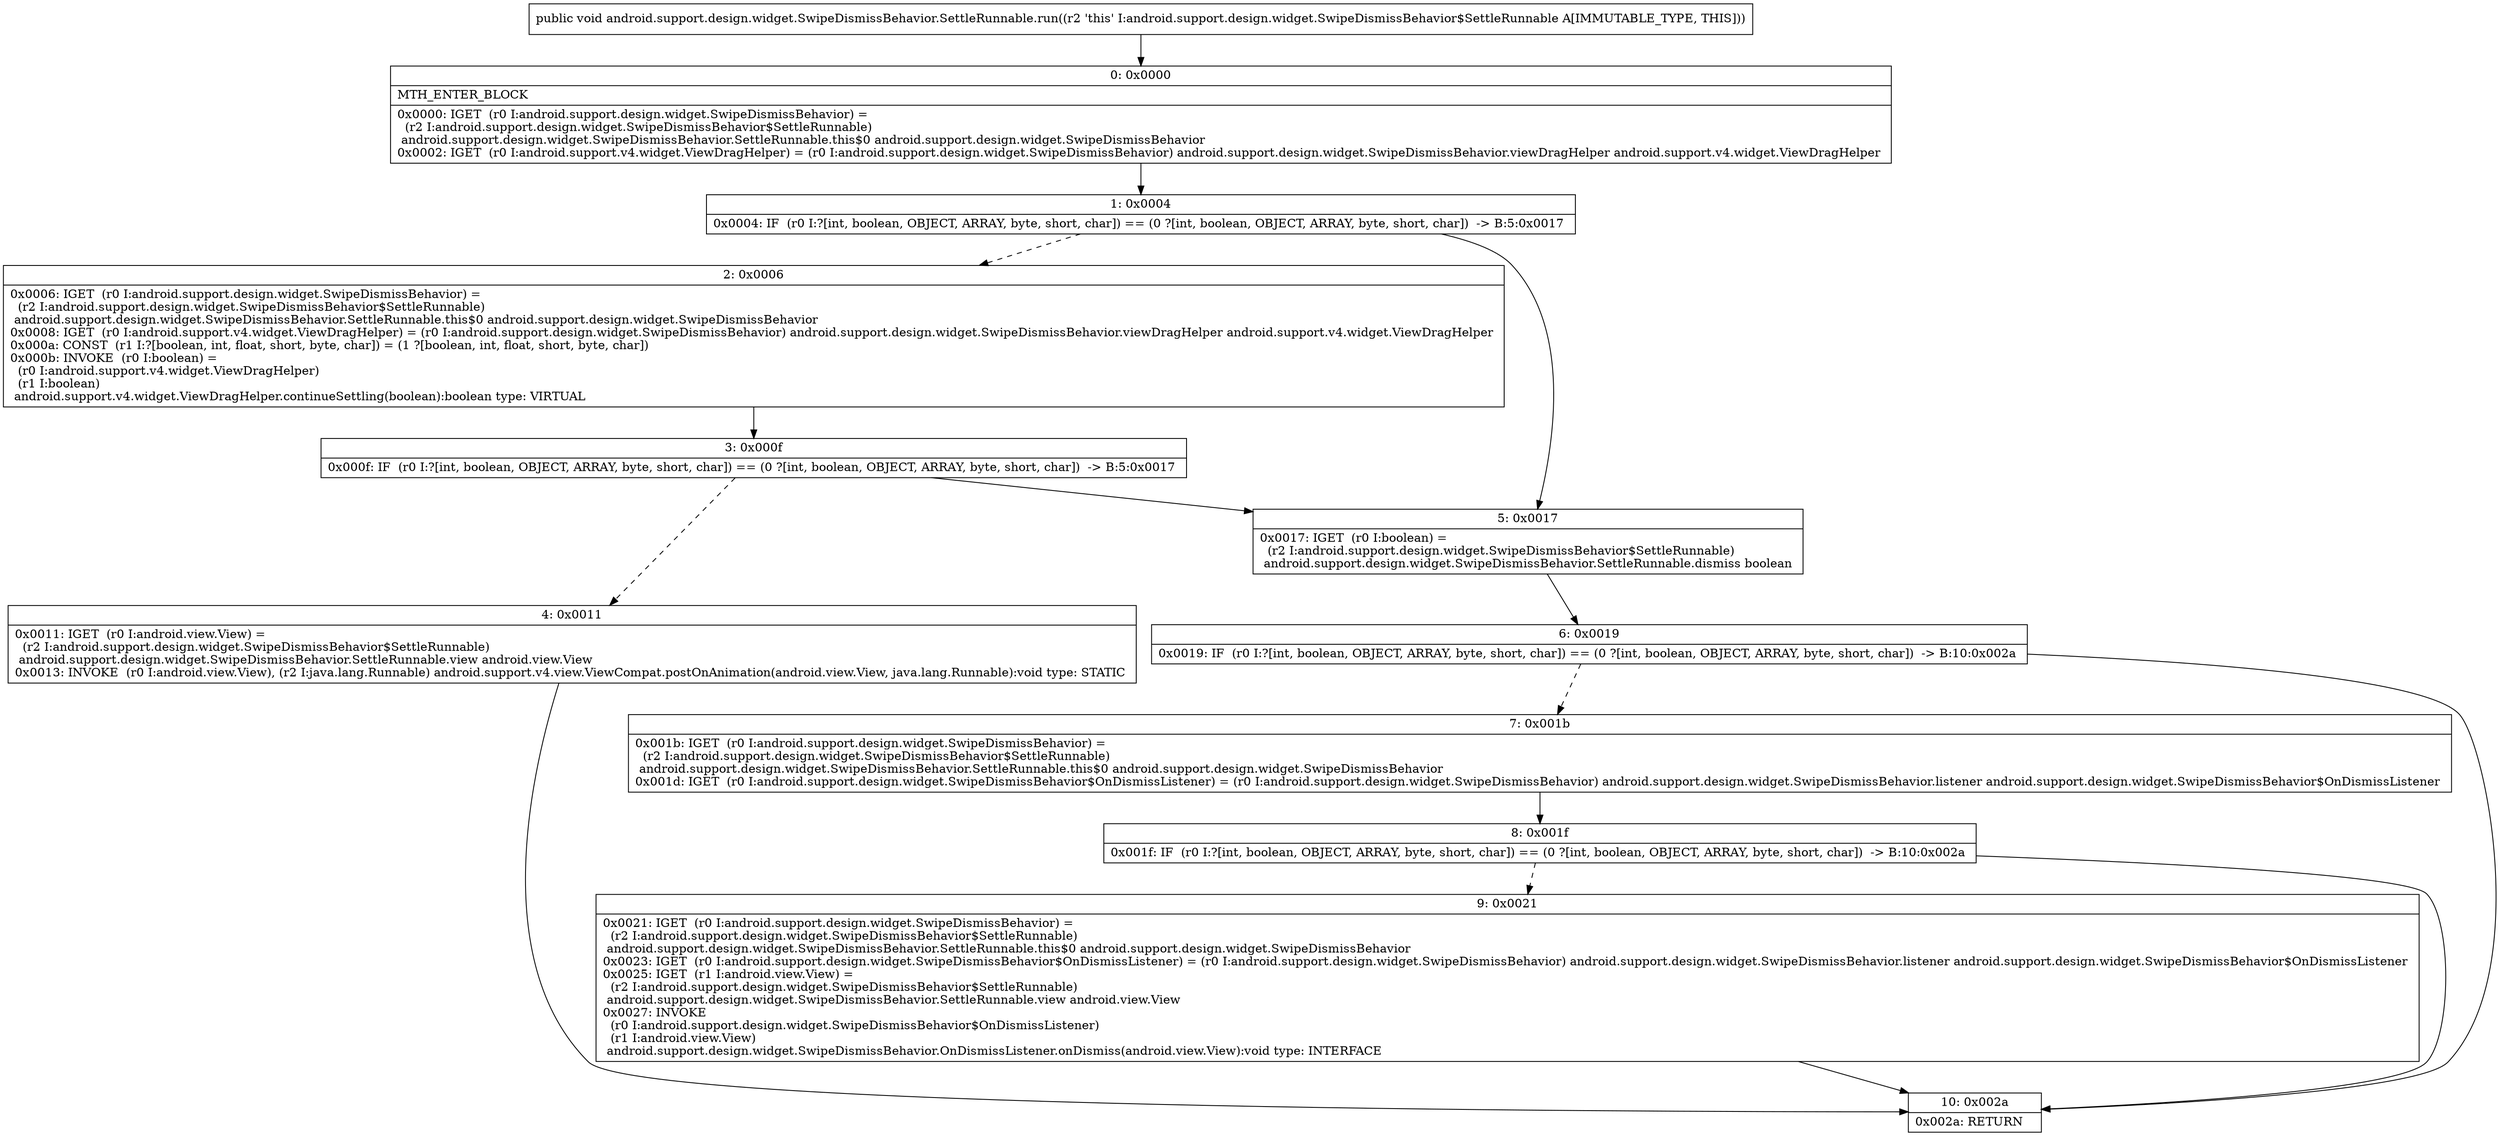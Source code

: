 digraph "CFG forandroid.support.design.widget.SwipeDismissBehavior.SettleRunnable.run()V" {
Node_0 [shape=record,label="{0\:\ 0x0000|MTH_ENTER_BLOCK\l|0x0000: IGET  (r0 I:android.support.design.widget.SwipeDismissBehavior) = \l  (r2 I:android.support.design.widget.SwipeDismissBehavior$SettleRunnable)\l android.support.design.widget.SwipeDismissBehavior.SettleRunnable.this$0 android.support.design.widget.SwipeDismissBehavior \l0x0002: IGET  (r0 I:android.support.v4.widget.ViewDragHelper) = (r0 I:android.support.design.widget.SwipeDismissBehavior) android.support.design.widget.SwipeDismissBehavior.viewDragHelper android.support.v4.widget.ViewDragHelper \l}"];
Node_1 [shape=record,label="{1\:\ 0x0004|0x0004: IF  (r0 I:?[int, boolean, OBJECT, ARRAY, byte, short, char]) == (0 ?[int, boolean, OBJECT, ARRAY, byte, short, char])  \-\> B:5:0x0017 \l}"];
Node_2 [shape=record,label="{2\:\ 0x0006|0x0006: IGET  (r0 I:android.support.design.widget.SwipeDismissBehavior) = \l  (r2 I:android.support.design.widget.SwipeDismissBehavior$SettleRunnable)\l android.support.design.widget.SwipeDismissBehavior.SettleRunnable.this$0 android.support.design.widget.SwipeDismissBehavior \l0x0008: IGET  (r0 I:android.support.v4.widget.ViewDragHelper) = (r0 I:android.support.design.widget.SwipeDismissBehavior) android.support.design.widget.SwipeDismissBehavior.viewDragHelper android.support.v4.widget.ViewDragHelper \l0x000a: CONST  (r1 I:?[boolean, int, float, short, byte, char]) = (1 ?[boolean, int, float, short, byte, char]) \l0x000b: INVOKE  (r0 I:boolean) = \l  (r0 I:android.support.v4.widget.ViewDragHelper)\l  (r1 I:boolean)\l android.support.v4.widget.ViewDragHelper.continueSettling(boolean):boolean type: VIRTUAL \l}"];
Node_3 [shape=record,label="{3\:\ 0x000f|0x000f: IF  (r0 I:?[int, boolean, OBJECT, ARRAY, byte, short, char]) == (0 ?[int, boolean, OBJECT, ARRAY, byte, short, char])  \-\> B:5:0x0017 \l}"];
Node_4 [shape=record,label="{4\:\ 0x0011|0x0011: IGET  (r0 I:android.view.View) = \l  (r2 I:android.support.design.widget.SwipeDismissBehavior$SettleRunnable)\l android.support.design.widget.SwipeDismissBehavior.SettleRunnable.view android.view.View \l0x0013: INVOKE  (r0 I:android.view.View), (r2 I:java.lang.Runnable) android.support.v4.view.ViewCompat.postOnAnimation(android.view.View, java.lang.Runnable):void type: STATIC \l}"];
Node_5 [shape=record,label="{5\:\ 0x0017|0x0017: IGET  (r0 I:boolean) = \l  (r2 I:android.support.design.widget.SwipeDismissBehavior$SettleRunnable)\l android.support.design.widget.SwipeDismissBehavior.SettleRunnable.dismiss boolean \l}"];
Node_6 [shape=record,label="{6\:\ 0x0019|0x0019: IF  (r0 I:?[int, boolean, OBJECT, ARRAY, byte, short, char]) == (0 ?[int, boolean, OBJECT, ARRAY, byte, short, char])  \-\> B:10:0x002a \l}"];
Node_7 [shape=record,label="{7\:\ 0x001b|0x001b: IGET  (r0 I:android.support.design.widget.SwipeDismissBehavior) = \l  (r2 I:android.support.design.widget.SwipeDismissBehavior$SettleRunnable)\l android.support.design.widget.SwipeDismissBehavior.SettleRunnable.this$0 android.support.design.widget.SwipeDismissBehavior \l0x001d: IGET  (r0 I:android.support.design.widget.SwipeDismissBehavior$OnDismissListener) = (r0 I:android.support.design.widget.SwipeDismissBehavior) android.support.design.widget.SwipeDismissBehavior.listener android.support.design.widget.SwipeDismissBehavior$OnDismissListener \l}"];
Node_8 [shape=record,label="{8\:\ 0x001f|0x001f: IF  (r0 I:?[int, boolean, OBJECT, ARRAY, byte, short, char]) == (0 ?[int, boolean, OBJECT, ARRAY, byte, short, char])  \-\> B:10:0x002a \l}"];
Node_9 [shape=record,label="{9\:\ 0x0021|0x0021: IGET  (r0 I:android.support.design.widget.SwipeDismissBehavior) = \l  (r2 I:android.support.design.widget.SwipeDismissBehavior$SettleRunnable)\l android.support.design.widget.SwipeDismissBehavior.SettleRunnable.this$0 android.support.design.widget.SwipeDismissBehavior \l0x0023: IGET  (r0 I:android.support.design.widget.SwipeDismissBehavior$OnDismissListener) = (r0 I:android.support.design.widget.SwipeDismissBehavior) android.support.design.widget.SwipeDismissBehavior.listener android.support.design.widget.SwipeDismissBehavior$OnDismissListener \l0x0025: IGET  (r1 I:android.view.View) = \l  (r2 I:android.support.design.widget.SwipeDismissBehavior$SettleRunnable)\l android.support.design.widget.SwipeDismissBehavior.SettleRunnable.view android.view.View \l0x0027: INVOKE  \l  (r0 I:android.support.design.widget.SwipeDismissBehavior$OnDismissListener)\l  (r1 I:android.view.View)\l android.support.design.widget.SwipeDismissBehavior.OnDismissListener.onDismiss(android.view.View):void type: INTERFACE \l}"];
Node_10 [shape=record,label="{10\:\ 0x002a|0x002a: RETURN   \l}"];
MethodNode[shape=record,label="{public void android.support.design.widget.SwipeDismissBehavior.SettleRunnable.run((r2 'this' I:android.support.design.widget.SwipeDismissBehavior$SettleRunnable A[IMMUTABLE_TYPE, THIS])) }"];
MethodNode -> Node_0;
Node_0 -> Node_1;
Node_1 -> Node_2[style=dashed];
Node_1 -> Node_5;
Node_2 -> Node_3;
Node_3 -> Node_4[style=dashed];
Node_3 -> Node_5;
Node_4 -> Node_10;
Node_5 -> Node_6;
Node_6 -> Node_7[style=dashed];
Node_6 -> Node_10;
Node_7 -> Node_8;
Node_8 -> Node_9[style=dashed];
Node_8 -> Node_10;
Node_9 -> Node_10;
}

